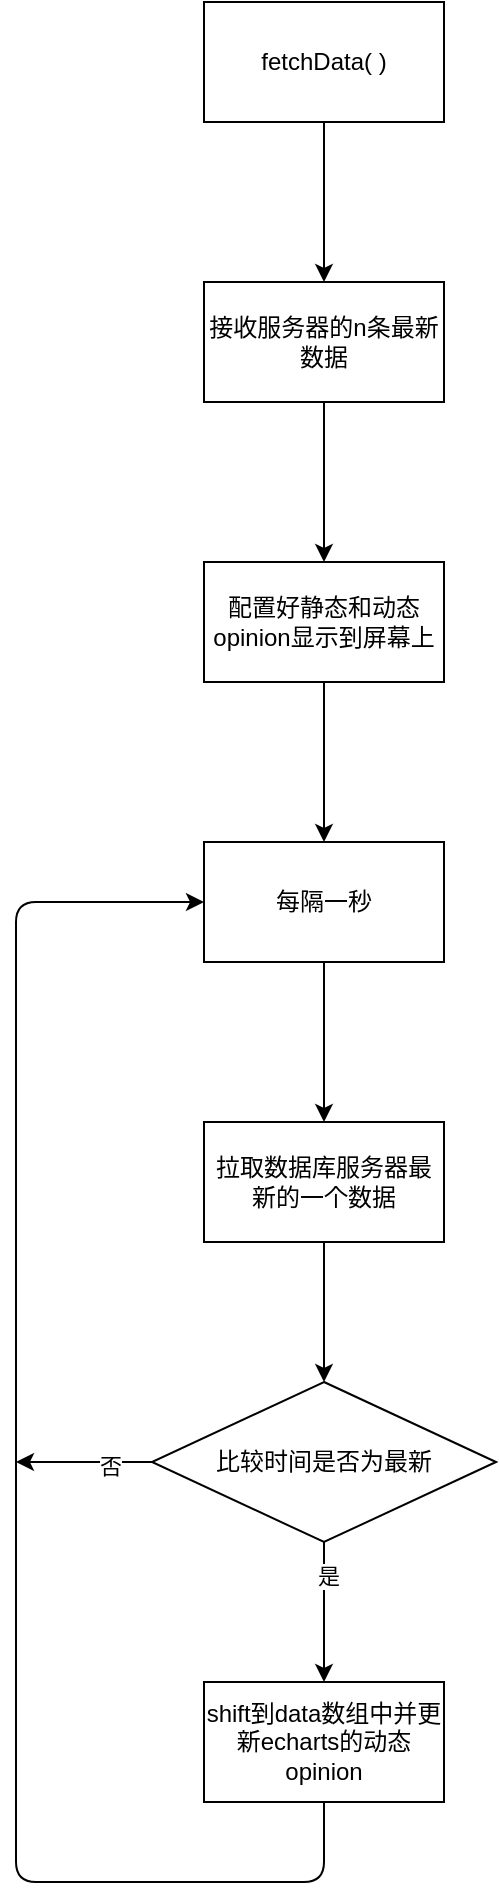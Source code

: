 <mxfile>
    <diagram id="konrq_BiZTKqAjFqUyTi" name="第 1 页">
        <mxGraphModel dx="1217" dy="585" grid="1" gridSize="10" guides="1" tooltips="1" connect="1" arrows="1" fold="1" page="1" pageScale="1" pageWidth="827" pageHeight="1169" math="0" shadow="0">
            <root>
                <mxCell id="0"/>
                <mxCell id="1" parent="0"/>
                <mxCell id="4" value="" style="edgeStyle=none;html=1;" parent="1" source="2" target="3" edge="1">
                    <mxGeometry relative="1" as="geometry"/>
                </mxCell>
                <mxCell id="2" value="fetchData( )" style="rounded=0;whiteSpace=wrap;html=1;" parent="1" vertex="1">
                    <mxGeometry x="354" y="60" width="120" height="60" as="geometry"/>
                </mxCell>
                <mxCell id="6" value="" style="edgeStyle=none;html=1;" parent="1" source="3" target="5" edge="1">
                    <mxGeometry relative="1" as="geometry"/>
                </mxCell>
                <mxCell id="3" value="接收服务器的n条最新数据" style="rounded=0;whiteSpace=wrap;html=1;" parent="1" vertex="1">
                    <mxGeometry x="354" y="200" width="120" height="60" as="geometry"/>
                </mxCell>
                <mxCell id="8" value="" style="edgeStyle=none;html=1;" parent="1" source="5" target="7" edge="1">
                    <mxGeometry relative="1" as="geometry"/>
                </mxCell>
                <mxCell id="5" value="配置好静态和动态opinion显示到屏幕上" style="rounded=0;whiteSpace=wrap;html=1;" parent="1" vertex="1">
                    <mxGeometry x="354" y="340" width="120" height="60" as="geometry"/>
                </mxCell>
                <mxCell id="10" value="" style="edgeStyle=none;html=1;" parent="1" source="7" target="9" edge="1">
                    <mxGeometry relative="1" as="geometry"/>
                </mxCell>
                <mxCell id="7" value="每隔一秒" style="rounded=0;whiteSpace=wrap;html=1;" parent="1" vertex="1">
                    <mxGeometry x="354" y="480" width="120" height="60" as="geometry"/>
                </mxCell>
                <mxCell id="22" value="" style="edgeStyle=none;html=1;" parent="1" source="9" target="21" edge="1">
                    <mxGeometry relative="1" as="geometry"/>
                </mxCell>
                <mxCell id="9" value="拉取数据库服务器最新的一个数据" style="rounded=0;whiteSpace=wrap;html=1;" parent="1" vertex="1">
                    <mxGeometry x="354" y="620" width="120" height="60" as="geometry"/>
                </mxCell>
                <mxCell id="13" style="edgeStyle=none;html=1;entryX=0;entryY=0.5;entryDx=0;entryDy=0;exitX=0.5;exitY=1;exitDx=0;exitDy=0;" parent="1" source="17" target="7" edge="1">
                    <mxGeometry relative="1" as="geometry">
                        <mxPoint x="414" y="440" as="targetPoint"/>
                        <mxPoint x="470" y="910" as="sourcePoint"/>
                        <Array as="points">
                            <mxPoint x="414" y="1000"/>
                            <mxPoint x="260" y="1000"/>
                            <mxPoint x="260" y="510"/>
                        </Array>
                    </mxGeometry>
                </mxCell>
                <mxCell id="18" value="" style="edgeStyle=none;html=1;exitX=0.5;exitY=1;exitDx=0;exitDy=0;" parent="1" source="21" target="17" edge="1">
                    <mxGeometry relative="1" as="geometry">
                        <mxPoint x="414" y="820" as="sourcePoint"/>
                    </mxGeometry>
                </mxCell>
                <mxCell id="23" value="是" style="edgeLabel;html=1;align=center;verticalAlign=middle;resizable=0;points=[];" parent="18" vertex="1" connectable="0">
                    <mxGeometry x="-0.52" y="2" relative="1" as="geometry">
                        <mxPoint as="offset"/>
                    </mxGeometry>
                </mxCell>
                <mxCell id="17" value="shift到data数组中并更新echarts的动态opinion" style="rounded=0;whiteSpace=wrap;html=1;" parent="1" vertex="1">
                    <mxGeometry x="354" y="900" width="120" height="60" as="geometry"/>
                </mxCell>
                <mxCell id="24" style="edgeStyle=none;html=1;" parent="1" source="21" edge="1">
                    <mxGeometry relative="1" as="geometry">
                        <mxPoint x="260" y="790" as="targetPoint"/>
                    </mxGeometry>
                </mxCell>
                <mxCell id="25" value="否" style="edgeLabel;html=1;align=center;verticalAlign=middle;resizable=0;points=[];" parent="24" vertex="1" connectable="0">
                    <mxGeometry x="-0.377" y="2" relative="1" as="geometry">
                        <mxPoint as="offset"/>
                    </mxGeometry>
                </mxCell>
                <mxCell id="21" value="比较时间是否为最新" style="rhombus;whiteSpace=wrap;html=1;rounded=0;" parent="1" vertex="1">
                    <mxGeometry x="328" y="750" width="172" height="80" as="geometry"/>
                </mxCell>
            </root>
        </mxGraphModel>
    </diagram>
</mxfile>